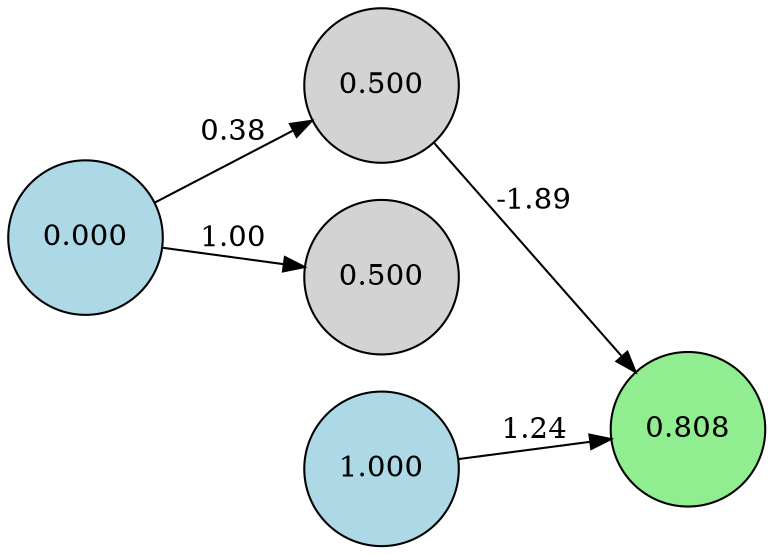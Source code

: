 digraph neat {
  rankdir=LR;
  node [shape=circle];
  node0 [label="0.000", style=filled, fillcolor=lightblue];
  node1 [label="1.000", style=filled, fillcolor=lightblue];
  node118 [label="0.808", style=filled, fillcolor=lightgreen];
  node169 [label="0.500", style=filled, fillcolor=lightgray];
  node260 [label="0.500", style=filled, fillcolor=lightgray];
  node0 -> node169 [label="0.38"];
  node169 -> node118 [label="-1.89"];
  node0 -> node260 [label="1.00"];
  node1 -> node118 [label="1.24"];
}
